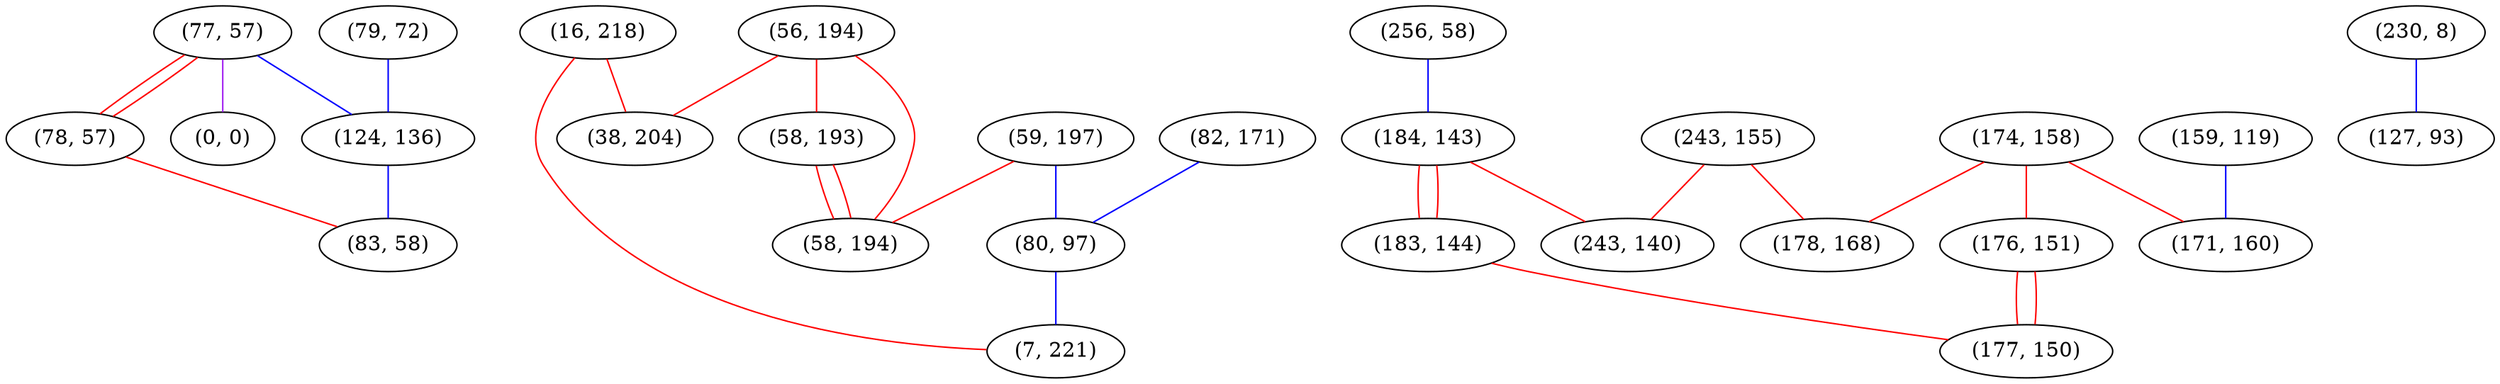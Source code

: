 graph "" {
"(77, 57)";
"(78, 57)";
"(79, 72)";
"(16, 218)";
"(59, 197)";
"(124, 136)";
"(82, 171)";
"(256, 58)";
"(174, 158)";
"(56, 194)";
"(38, 204)";
"(159, 119)";
"(0, 0)";
"(230, 8)";
"(58, 193)";
"(184, 143)";
"(243, 155)";
"(80, 97)";
"(243, 140)";
"(178, 168)";
"(7, 221)";
"(171, 160)";
"(127, 93)";
"(183, 144)";
"(83, 58)";
"(176, 151)";
"(58, 194)";
"(177, 150)";
"(77, 57)" -- "(78, 57)"  [color=red, key=0, weight=1];
"(77, 57)" -- "(78, 57)"  [color=red, key=1, weight=1];
"(77, 57)" -- "(0, 0)"  [color=purple, key=0, weight=4];
"(77, 57)" -- "(124, 136)"  [color=blue, key=0, weight=3];
"(78, 57)" -- "(83, 58)"  [color=red, key=0, weight=1];
"(79, 72)" -- "(124, 136)"  [color=blue, key=0, weight=3];
"(16, 218)" -- "(38, 204)"  [color=red, key=0, weight=1];
"(16, 218)" -- "(7, 221)"  [color=red, key=0, weight=1];
"(59, 197)" -- "(80, 97)"  [color=blue, key=0, weight=3];
"(59, 197)" -- "(58, 194)"  [color=red, key=0, weight=1];
"(124, 136)" -- "(83, 58)"  [color=blue, key=0, weight=3];
"(82, 171)" -- "(80, 97)"  [color=blue, key=0, weight=3];
"(256, 58)" -- "(184, 143)"  [color=blue, key=0, weight=3];
"(174, 158)" -- "(171, 160)"  [color=red, key=0, weight=1];
"(174, 158)" -- "(178, 168)"  [color=red, key=0, weight=1];
"(174, 158)" -- "(176, 151)"  [color=red, key=0, weight=1];
"(56, 194)" -- "(38, 204)"  [color=red, key=0, weight=1];
"(56, 194)" -- "(58, 193)"  [color=red, key=0, weight=1];
"(56, 194)" -- "(58, 194)"  [color=red, key=0, weight=1];
"(159, 119)" -- "(171, 160)"  [color=blue, key=0, weight=3];
"(230, 8)" -- "(127, 93)"  [color=blue, key=0, weight=3];
"(58, 193)" -- "(58, 194)"  [color=red, key=0, weight=1];
"(58, 193)" -- "(58, 194)"  [color=red, key=1, weight=1];
"(184, 143)" -- "(183, 144)"  [color=red, key=0, weight=1];
"(184, 143)" -- "(183, 144)"  [color=red, key=1, weight=1];
"(184, 143)" -- "(243, 140)"  [color=red, key=0, weight=1];
"(243, 155)" -- "(178, 168)"  [color=red, key=0, weight=1];
"(243, 155)" -- "(243, 140)"  [color=red, key=0, weight=1];
"(80, 97)" -- "(7, 221)"  [color=blue, key=0, weight=3];
"(183, 144)" -- "(177, 150)"  [color=red, key=0, weight=1];
"(176, 151)" -- "(177, 150)"  [color=red, key=0, weight=1];
"(176, 151)" -- "(177, 150)"  [color=red, key=1, weight=1];
}
